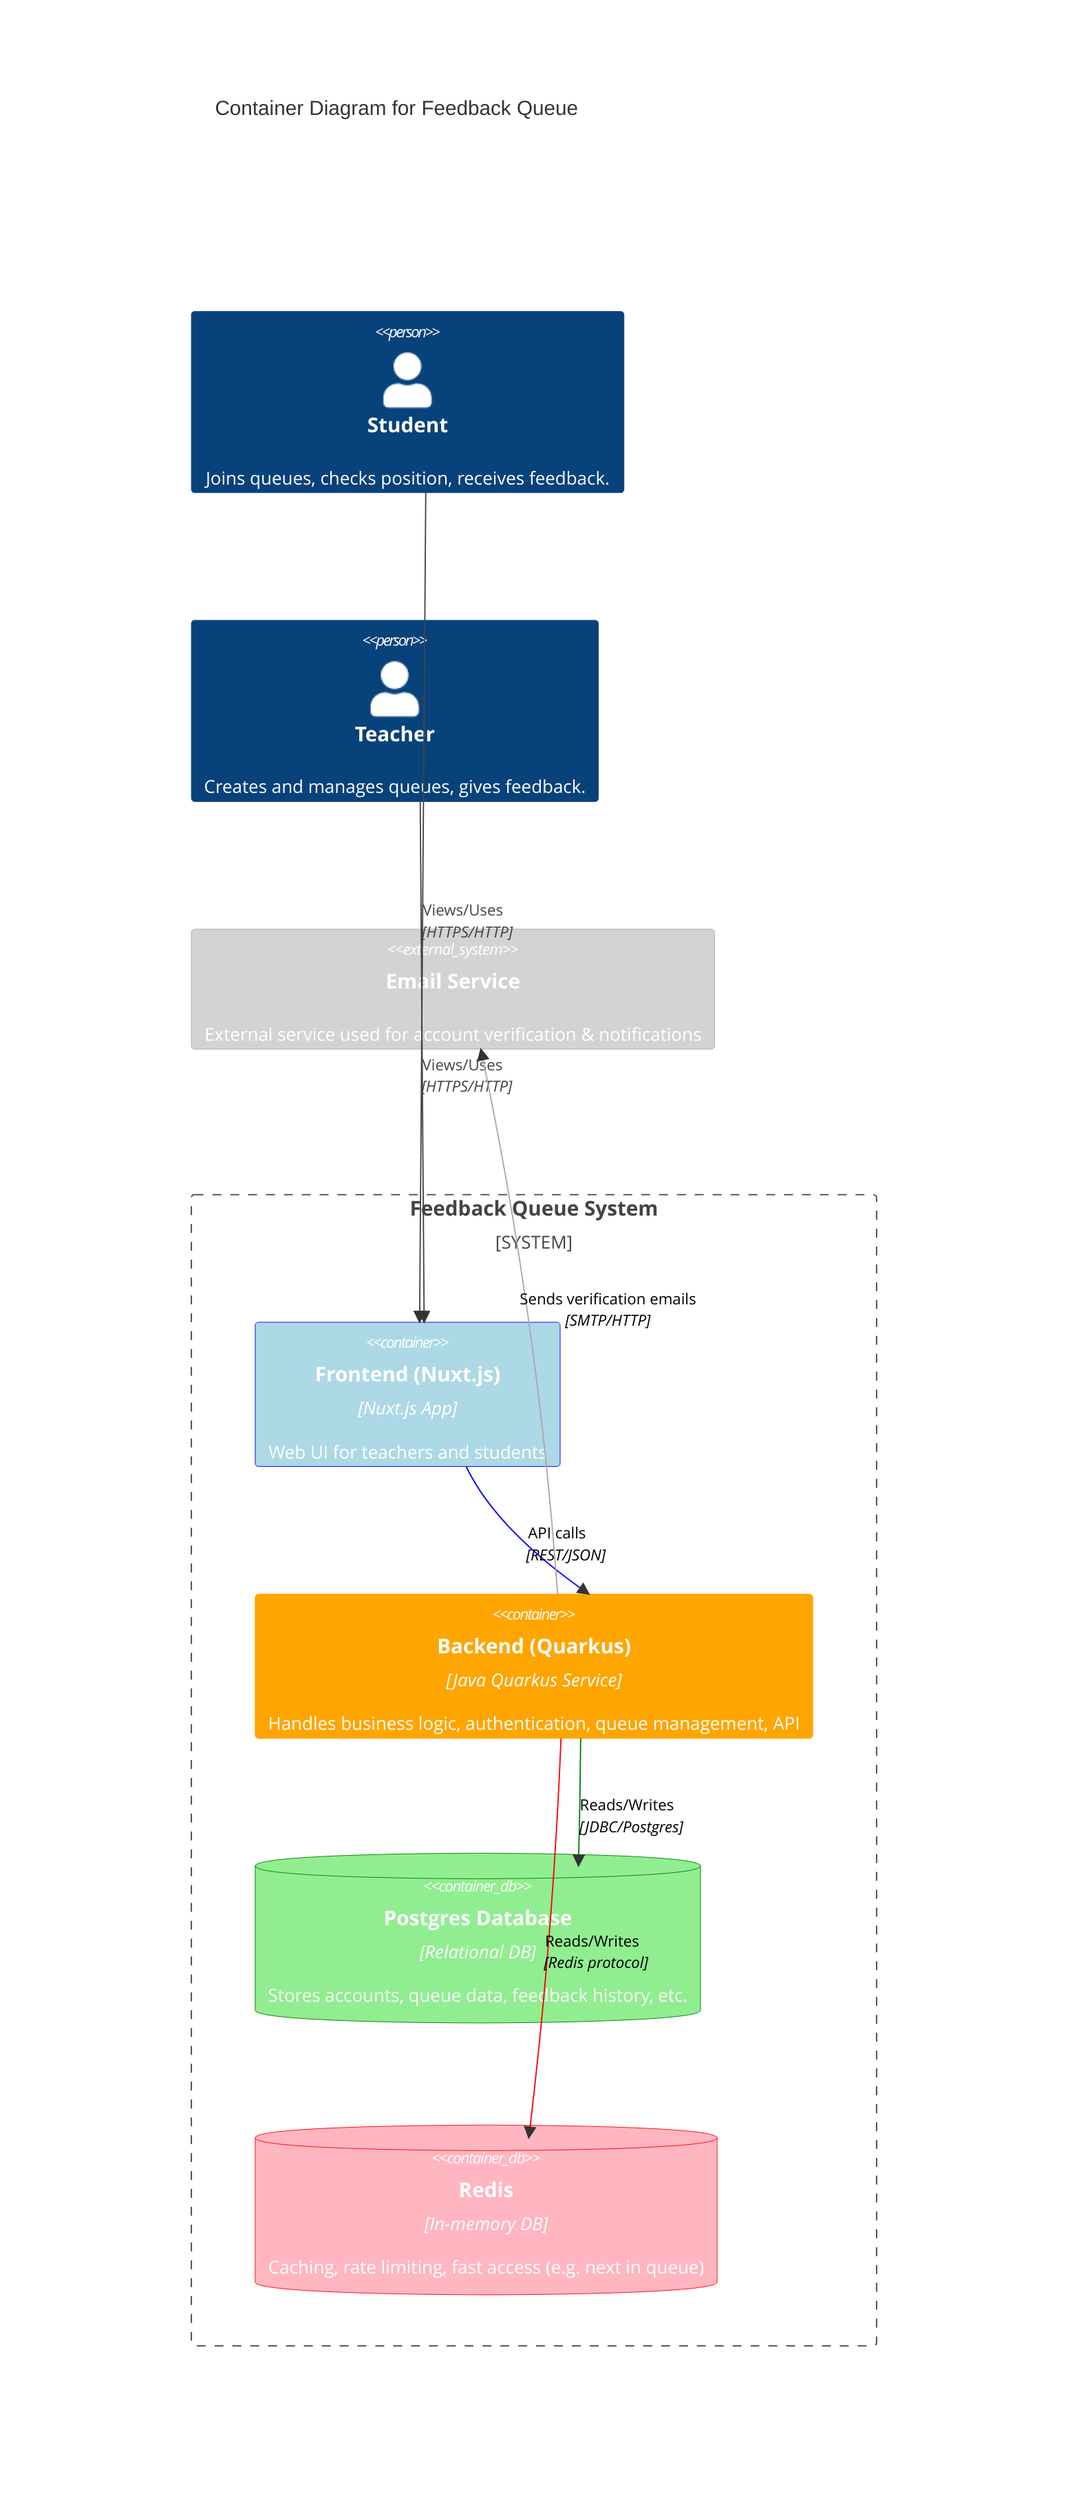 C4Container
    title Container Diagram for Feedback Queue

    Person(student, "Student", "Joins queues, checks position, receives feedback.")
    Person(teacher, "Teacher", "Creates and manages queues, gives feedback.")

    System_Boundary(feedbackQueue, "Feedback Queue System") {
        Container(frontend, "Frontend (Nuxt.js)", "Nuxt.js App", "Web UI for teachers and students")
        Container(backend, "Backend (Quarkus)", "Java Quarkus Service", "Handles business logic, authentication, queue management, API")

        ContainerDb(db, "Postgres Database", "Relational DB", "Stores accounts, queue data, feedback history, etc.")
        ContainerDb(redis, "Redis", "In-memory DB", "Caching, rate limiting, fast access (e.g. next in queue)")
    }

    System_Ext(emailService, "Email Service", "External service used for account verification & notifications")

    %% Relationships
    Rel(student, frontend, "Views/Uses", "HTTPS/HTTP")
    Rel(teacher, frontend, "Views/Uses", "HTTPS/HTTP")

    Rel(frontend, backend, "API calls", "REST/JSON")
    Rel(backend, db, "Reads/Writes", "JDBC/Postgres")
    Rel(backend, redis, "Reads/Writes", "Redis protocol")
    Rel(backend, emailService, "Sends verification emails", "SMTP/HTTP")

    %% Styling
    UpdateElementStyle(frontend, $bgColor="lightblue", $borderColor="blue")
    UpdateElementStyle(backend, $bgColor="orange", $borderColor="orange")
    UpdateElementStyle(db, $bgColor="lightgreen", $borderColor="green")
    UpdateElementStyle(redis, $bgColor="lightpink", $borderColor="red")
    UpdateElementStyle(emailService, $bgColor="lightgrey", $borderColor="darkgrey")

    UpdateRelStyle(frontend, backend, $textColor="black", $lineColor="blue")
    UpdateRelStyle(backend, db, $textColor="black", $lineColor="green")
    UpdateRelStyle(backend, redis, $textColor="black", $lineColor="red")
    UpdateRelStyle(backend, emailService, $textColor="black", $lineColor="darkgrey", $offsetY="-20")

    UpdateLayoutConfig($c4ShapeInRow="3", $c4BoundaryInRow="1")